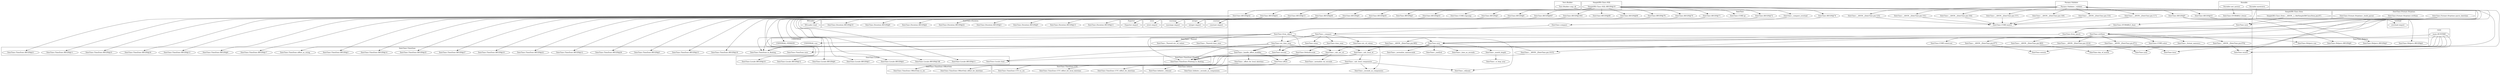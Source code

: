 digraph {
graph [overlap=false]
subgraph cluster_Storable {
	label="Storable";
	"Storable::net_mstore";
	"Storable::mretrieve";
}
subgraph cluster_warnings {
	label="warnings";
	"warnings::import";
}
subgraph cluster_SimpleDB_Class_Item {
	label="SimpleDB::Class::Item";
	"SimpleDB::Class::Item::__ANON__[../lib/SimpleDB/Class/Item.pm:87]";
}
subgraph cluster_XSLoader {
	label="XSLoader";
	"XSLoader::load";
}
subgraph cluster_DateTime_TimeZone_Floating {
	label="DateTime::TimeZone::Floating";
	"DateTime::TimeZone::Floating::is_floating";
}
subgraph cluster_Params_Validate {
	label="Params::Validate";
	"Params::Validate::_validate";
}
subgraph cluster_Test_Builder {
	label="Test::Builder";
	"Test::Builder::cmp_ok";
}
subgraph cluster_UNIVERSAL {
	label="UNIVERSAL";
	"UNIVERSAL::VERSION";
	"UNIVERSAL::can";
}
subgraph cluster_DateTime__Thawed {
	label="DateTime::_Thawed";
	"DateTime::_Thawed::time_zone";
	"DateTime::_Thawed::utc_rd_values";
}
subgraph cluster_strict {
	label="strict";
	"strict::import";
}
subgraph cluster_DateTime_TimeZone_UTC {
	label="DateTime::TimeZone::UTC";
	"DateTime::TimeZone::UTC::is_utc";
	"DateTime::TimeZone::UTC::offset_for_local_datetime";
	"DateTime::TimeZone::UTC::offset_for_datetime";
}
subgraph cluster_DateTime_Helpers {
	label="DateTime::Helpers";
	"DateTime::Helpers::can";
	"DateTime::Helpers::BEGIN@8";
	"DateTime::Helpers::BEGIN@3";
	"DateTime::Helpers::BEGIN@4";
}
subgraph cluster_constant {
	label="constant";
	"constant::import";
}
subgraph cluster_DateTime_Infinite {
	label="DateTime::Infinite";
	"DateTime::Infinite::_seconds_as_components";
	"DateTime::Infinite::_rd2ymd";
}
subgraph cluster_Exporter {
	label="Exporter";
	"Exporter::import";
}
subgraph cluster_DateTime {
	label="DateTime";
	"DateTime::__ANON__[DateTime.pm:1015]";
	"DateTime::BEGIN@40";
	"DateTime::strftime";
	"DateTime::CORE:subst";
	"DateTime::offset";
	"DateTime::__ANON__[DateTime.pm:149]";
	"DateTime::__ANON__[DateTime.pm:157]";
	"DateTime::_format_nanosecs";
	"DateTime::BEGIN@43";
	"DateTime::BEGIN@5";
	"DateTime::__ANON__[DateTime.pm:164]";
	"DateTime::_is_leap_year";
	"DateTime::BEGIN@45";
	"DateTime::BEGIN@6";
	"DateTime::minute";
	"DateTime::set_time_zone";
	"DateTime::day_of_month";
	"DateTime::_normalize_nanoseconds";
	"DateTime::__ANON__[DateTime.pm:977]";
	"DateTime::CORE:regcomp";
	"DateTime::from_object";
	"DateTime::BEGIN@1841";
	"DateTime::compare";
	"DateTime::_calc_local_components";
	"DateTime::__ANON__[DateTime.pm:141]";
	"DateTime::_ymd2rd";
	"DateTime::BEGIN@76";
	"DateTime::BEGIN@9";
	"DateTime::CORE:substcont";
	"DateTime::_offset_for_local_datetime";
	"DateTime::_compare";
	"DateTime::_calc_local_rd";
	"DateTime::year";
	"DateTime::__ANON__[DateTime.pm:965]";
	"DateTime::BEGIN@8";
	"DateTime::BEGIN@68";
	"DateTime::__ANON__[DateTime.pm:125]";
	"DateTime::BEGIN@53";
	"DateTime::_time_as_seconds";
	"DateTime::_rd2ymd";
	"DateTime::BEGIN@71";
	"DateTime::__ANON__[DateTime.pm:1014]";
	"DateTime::__ANON__[DateTime.pm:117]";
	"DateTime::CORE:qr";
	"DateTime::BEGIN@70";
	"DateTime::_seconds_as_components";
	"DateTime::__ANON__[DateTime.pm:133]";
	"DateTime::_calc_utc_rd";
	"DateTime::BEGIN@42";
	"DateTime::BEGIN@74";
	"DateTime::utc_rd_values";
	"DateTime::__ANON__[DateTime.pm:985]";
	"DateTime::DefaultLocale";
	"DateTime::BEGIN@80";
	"DateTime::BEGIN@72";
	"DateTime::clone";
	"DateTime::from_epoch";
	"DateTime::_month_length";
	"DateTime::BEGIN@3";
	"DateTime::now";
	"DateTime::_handle_offset_modifier";
	"DateTime::STORABLE_freeze";
	"DateTime::time_zone";
	"DateTime::hour";
	"DateTime::new";
	"DateTime::_normalize_tai_seconds";
	"DateTime::BEGIN@41";
	"DateTime::BEGIN@13";
	"DateTime::CORE:match";
	"DateTime::__ANON__[DateTime.pm:976]";
	"DateTime::STORABLE_thaw";
	"DateTime::_compare_overload";
	"DateTime::second";
	"DateTime::BEGIN@667";
	"DateTime::__ANON__[DateTime.pm:971]";
	"DateTime::month";
}
subgraph cluster_DateTime_Format_Strptime {
	label="DateTime::Format::Strptime";
	"DateTime::Format::Strptime::parse_datetime";
	"DateTime::Format::Strptime::strftime";
	"DateTime::Format::Strptime::_build_parser";
}
subgraph cluster_DateTime_TimeZone_OffsetOnly {
	label="DateTime::TimeZone::OffsetOnly";
	"DateTime::TimeZone::OffsetOnly::offset_for_datetime";
	"DateTime::TimeZone::OffsetOnly::is_utc";
}
subgraph cluster_DateTime_Locale {
	label="DateTime::Locale";
	"DateTime::Locale::BEGIN@3";
	"DateTime::Locale::BEGIN@4";
	"DateTime::Locale::BEGIN@148";
	"DateTime::Locale::BEGIN@11";
	"DateTime::Locale::BEGIN@10";
	"DateTime::Locale::load";
	"DateTime::Locale::BEGIN@12";
	"DateTime::Locale::BEGIN@6";
}
subgraph cluster_integer {
	label="integer";
	"integer::import";
}
subgraph cluster_SimpleDB_Class_SQL {
	label="SimpleDB::Class::SQL";
	"SimpleDB::Class::SQL::BEGIN@19";
}
subgraph cluster_overload {
	label="overload";
	"overload::import";
}
subgraph cluster_main {
	label="main";
	"main::RUNTIME";
}
subgraph cluster_DateTime_Duration {
	label="DateTime::Duration";
	"DateTime::Duration::BEGIN@11";
	"DateTime::Duration::BEGIN@13";
	"DateTime::Duration::BEGIN@9";
	"DateTime::Duration::BEGIN@3";
	"DateTime::Duration::BEGIN@22";
	"DateTime::Duration::BEGIN@4";
	"DateTime::Duration::BEGIN@8";
	"DateTime::Duration::BEGIN@10";
}
subgraph cluster_DateTime_TimeZone {
	label="DateTime::TimeZone";
	"DateTime::TimeZone::offset_as_string";
	"DateTime::TimeZone::BEGIN@21";
	"DateTime::TimeZone::BEGIN@11";
	"DateTime::TimeZone::BEGIN@23";
	"DateTime::TimeZone::BEGIN@24";
	"DateTime::TimeZone::BEGIN@13";
	"DateTime::TimeZone::BEGIN@6";
	"DateTime::TimeZone::is_floating";
	"DateTime::TimeZone::BEGIN@17";
	"DateTime::TimeZone::BEGIN@3";
	"DateTime::TimeZone::BEGIN@14";
	"DateTime::TimeZone::BEGIN@25";
	"DateTime::TimeZone::BEGIN@27";
	"DateTime::TimeZone::BEGIN@10";
	"DateTime::TimeZone::BEGIN@22";
	"DateTime::TimeZone::new";
	"DateTime::TimeZone::BEGIN@12";
	"DateTime::TimeZone::BEGIN@26";
	"DateTime::TimeZone::BEGIN@5";
	"DateTime::TimeZone::BEGIN@15";
	"DateTime::TimeZone::BEGIN@18";
}
"DateTime::Format::Strptime::strftime" -> "DateTime::strftime";
"DateTime::BEGIN@41" -> "DateTime::Locale::BEGIN@11";
"DateTime::BEGIN@42" -> "DateTime::TimeZone::BEGIN@11";
"Params::Validate::_validate" -> "DateTime::__ANON__[DateTime.pm:149]";
"DateTime::from_object" -> "DateTime::_Thawed::utc_rd_values";
"DateTime::strftime" -> "DateTime::_format_nanosecs";
"Params::Validate::_validate" -> "DateTime::__ANON__[DateTime.pm:157]";
"SimpleDB::Class::SQL::BEGIN@19" -> "DateTime::BEGIN@5";
"Params::Validate::_validate" -> "DateTime::__ANON__[DateTime.pm:164]";
"DateTime::_handle_offset_modifier" -> "DateTime::TimeZone::is_floating";
"DateTime::from_object" -> "DateTime::TimeZone::is_floating";
"DateTime::_compare" -> "DateTime::TimeZone::is_floating";
"DateTime::set_time_zone" -> "DateTime::TimeZone::is_floating";
"SimpleDB::Class::SQL::BEGIN@19" -> "DateTime::BEGIN@6";
"DateTime::BEGIN@42" -> "DateTime::TimeZone::BEGIN@27";
"DateTime::BEGIN@42" -> "DateTime::TimeZone::BEGIN@10";
"DateTime::from_object" -> "DateTime::set_time_zone";
"DateTime::_compare" -> "DateTime::set_time_zone";
"DateTime::BEGIN@8" -> "Exporter::import";
"DateTime::BEGIN@43" -> "Exporter::import";
"DateTime::BEGIN@45" -> "Exporter::import";
"DateTime::__ANON__[DateTime.pm:965]" -> "DateTime::day_of_month";
"main::RUNTIME" -> "DateTime::day_of_month";
"DateTime::new" -> "DateTime::_normalize_nanoseconds";
"SimpleDB::Class::SQL::BEGIN@19" -> "DateTime::CORE:regcomp";
"DateTime::STORABLE_thaw" -> "DateTime::from_object";
"SimpleDB::Class::SQL::BEGIN@19" -> "DateTime::BEGIN@1841";
"DateTime::_calc_local_rd" -> "DateTime::_calc_local_components";
"DateTime::BEGIN@41" -> "DateTime::Locale::BEGIN@3";
"DateTime::BEGIN@42" -> "DateTime::TimeZone::BEGIN@21";
"DateTime::BEGIN@9" -> "DateTime::Helpers::BEGIN@3";
"Params::Validate::_validate" -> "DateTime::__ANON__[DateTime.pm:141]";
"DateTime::new" -> "DateTime::_ymd2rd";
"DateTime::_calc_local_rd" -> "DateTime::TimeZone::UTC::is_utc";
"DateTime::_calc_utc_rd" -> "DateTime::TimeZone::UTC::is_utc";
"DateTime::BEGIN@42" -> "DateTime::TimeZone::BEGIN@23";
"SimpleDB::Class::SQL::BEGIN@19" -> "DateTime::BEGIN@76";
"SimpleDB::Class::SQL::BEGIN@19" -> "DateTime::BEGIN@9";
"DateTime::BEGIN@42" -> "DateTime::TimeZone::BEGIN@13";
"DateTime::BEGIN@42" -> "DateTime::TimeZone::BEGIN@17";
"DateTime::BEGIN@42" -> "DateTime::TimeZone::BEGIN@25";
"DateTime::compare" -> "DateTime::_compare";
"DateTime::offset" -> "DateTime::TimeZone::UTC::offset_for_datetime";
"SimpleDB::Class::SQL::BEGIN@19" -> "DateTime::_calc_local_rd";
"DateTime::new" -> "DateTime::_calc_local_rd";
"DateTime::set_time_zone" -> "DateTime::_calc_local_rd";
"DateTime::__ANON__[DateTime.pm:1014]" -> "DateTime::year";
"main::RUNTIME" -> "DateTime::year";
"DateTime::BEGIN@40" -> "DateTime::Duration::BEGIN@8";
"SimpleDB::Class::SQL::BEGIN@19" -> "DateTime::BEGIN@8";
"SimpleDB::Class::SQL::BEGIN@19" -> "DateTime::BEGIN@68";
"DateTime::BEGIN@40" -> "DateTime::Duration::BEGIN@11";
"DateTime::BEGIN@9" -> "DateTime::Helpers::BEGIN@8";
"DateTime::BEGIN@41" -> "DateTime::Locale::BEGIN@148";
"DateTime::new" -> "DateTime::_time_as_seconds";
"DateTime::_calc_local_components" -> "DateTime::_rd2ymd";
"DateTime::from_object" -> "DateTime::_rd2ymd";
"SimpleDB::Class::SQL::BEGIN@19" -> "DateTime::BEGIN@71";
"DateTime::strftime" -> "DateTime::__ANON__[DateTime.pm:1014]";
"DateTime::BEGIN@40" -> "DateTime::Duration::BEGIN@4";
"Params::Validate::_validate" -> "DateTime::__ANON__[DateTime.pm:117]";
"DateTime::BEGIN@42" -> "DateTime::TimeZone::BEGIN@3";
"DateTime::strftime" -> "DateTime::__ANON__[DateTime.pm:985]";
"DateTime::BEGIN@40" -> "DateTime::Duration::BEGIN@13";
"SimpleDB::Class::SQL::BEGIN@19" -> "DateTime::BEGIN@80";
"DateTime::_compare" -> "DateTime::clone";
"DateTime::new" -> "DateTime::_month_length";
"SimpleDB::Class::SQL::BEGIN@19" -> "DateTime::BEGIN@3";
"DateTime::new" -> "DateTime::_handle_offset_modifier";
"DateTime::set_time_zone" -> "DateTime::_handle_offset_modifier";
"DateTime::_compare" -> "DateTime::time_zone";
"DateTime::from_object" -> "DateTime::_Thawed::time_zone";
"DateTime::_calc_utc_rd" -> "DateTime::_normalize_tai_seconds";
"DateTime::BEGIN@13" -> "XSLoader::load";
"DateTime::__ANON__[DateTime.pm:117]" -> "DateTime::CORE:match";
"DateTime::__ANON__[DateTime.pm:133]" -> "DateTime::CORE:match";
"DateTime::__ANON__[DateTime.pm:164]" -> "DateTime::CORE:match";
"DateTime::__ANON__[DateTime.pm:141]" -> "DateTime::CORE:match";
"DateTime::__ANON__[DateTime.pm:149]" -> "DateTime::CORE:match";
"DateTime::__ANON__[DateTime.pm:157]" -> "DateTime::CORE:match";
"DateTime::__ANON__[DateTime.pm:125]" -> "DateTime::CORE:match";
"DateTime::_compare" -> "DateTime::Helpers::can";
"DateTime::strftime" -> "DateTime::__ANON__[DateTime.pm:976]";
"Storable::mretrieve" -> "DateTime::STORABLE_thaw";
"Test::Builder::cmp_ok" -> "DateTime::_compare_overload";
"DateTime::__ANON__[DateTime.pm:985]" -> "DateTime::second";
"DateTime::set_time_zone" -> "DateTime::second";
"main::RUNTIME" -> "DateTime::second";
"SimpleDB::Class::SQL::BEGIN@19" -> "DateTime::BEGIN@667";
"DateTime::BEGIN@40" -> "DateTime::Duration::BEGIN@22";
"DateTime::BEGIN@42" -> "DateTime::TimeZone::BEGIN@26";
"DateTime::_calc_local_components" -> "DateTime::Infinite::_rd2ymd";
"DateTime::Format::Strptime::parse_datetime" -> "DateTime::month";
"DateTime::__ANON__[DateTime.pm:976]" -> "DateTime::month";
"main::RUNTIME" -> "DateTime::month";
"DateTime::strftime" -> "DateTime::__ANON__[DateTime.pm:1015]";
"DateTime::__ANON__[DateTime.pm:1015]" -> "DateTime::TimeZone::offset_as_string";
"SimpleDB::Class::SQL::BEGIN@19" -> "DateTime::BEGIN@40";
"DateTime::strftime" -> "DateTime::CORE:subst";
"DateTime::__ANON__[DateTime.pm:1015]" -> "DateTime::offset";
"DateTime::_handle_offset_modifier" -> "DateTime::offset";
"SimpleDB::Class::SQL::BEGIN@19" -> "DateTime::BEGIN@43";
"DateTime::_month_length" -> "DateTime::_is_leap_year";
"SimpleDB::Class::SQL::BEGIN@19" -> "DateTime::BEGIN@45";
"DateTime::__ANON__[DateTime.pm:977]" -> "DateTime::minute";
"main::RUNTIME" -> "DateTime::minute";
"DateTime::BEGIN@40" -> "DateTime::Duration::BEGIN@3";
"DateTime::BEGIN@42" -> "DateTime::TimeZone::BEGIN@22";
"DateTime::BEGIN@42" -> "DateTime::TimeZone::BEGIN@5";
"DateTime::strftime" -> "DateTime::__ANON__[DateTime.pm:977]";
"DateTime::from_object" -> "UNIVERSAL::can";
"DateTime::BEGIN@42" -> "DateTime::TimeZone::BEGIN@18";
"DateTime::BEGIN@76" -> "constant::import";
"DateTime::BEGIN@68" -> "constant::import";
"DateTime::BEGIN@71" -> "constant::import";
"DateTime::BEGIN@70" -> "constant::import";
"DateTime::BEGIN@74" -> "constant::import";
"DateTime::BEGIN@72" -> "constant::import";
"DateTime::_compare_overload" -> "DateTime::compare";
"DateTime::BEGIN@41" -> "DateTime::Locale::BEGIN@10";
"DateTime::strftime" -> "DateTime::CORE:substcont";
"DateTime::BEGIN@42" -> "DateTime::TimeZone::BEGIN@24";
"DateTime::BEGIN@53" -> "overload::import";
"DateTime::BEGIN@40" -> "DateTime::Duration::BEGIN@10";
"DateTime::BEGIN@41" -> "DateTime::Locale::BEGIN@12";
"DateTime::_handle_offset_modifier" -> "DateTime::_offset_for_local_datetime";
"DateTime::BEGIN@42" -> "DateTime::TimeZone::BEGIN@14";
"DateTime::BEGIN@40" -> "DateTime::Duration::BEGIN@9";
"DateTime::BEGIN@6" -> "warnings::import";
"DateTime::BEGIN@42" -> "DateTime::TimeZone::BEGIN@12";
"DateTime::strftime" -> "DateTime::__ANON__[DateTime.pm:965]";
"DateTime::BEGIN@42" -> "DateTime::TimeZone::BEGIN@15";
"Params::Validate::_validate" -> "DateTime::__ANON__[DateTime.pm:125]";
"SimpleDB::Class::SQL::BEGIN@19" -> "DateTime::BEGIN@53";
"DateTime::offset" -> "DateTime::TimeZone::OffsetOnly::offset_for_datetime";
"SimpleDB::Class::SQL::BEGIN@19" -> "DateTime::CORE:qr";
"SimpleDB::Class::SQL::BEGIN@19" -> "DateTime::BEGIN@70";
"DateTime::_calc_local_components" -> "DateTime::_seconds_as_components";
"DateTime::from_object" -> "DateTime::_seconds_as_components";
"DateTime::_offset_for_local_datetime" -> "DateTime::TimeZone::UTC::offset_for_local_datetime";
"Params::Validate::_validate" -> "DateTime::__ANON__[DateTime.pm:133]";
"SimpleDB::Class::SQL::BEGIN@19" -> "DateTime::_calc_utc_rd";
"DateTime::new" -> "DateTime::_calc_utc_rd";
"DateTime::set_time_zone" -> "DateTime::_calc_utc_rd";
"SimpleDB::Class::SQL::BEGIN@19" -> "DateTime::BEGIN@42";
"DateTime::_calc_local_rd" -> "DateTime::TimeZone::OffsetOnly::is_utc";
"DateTime::_calc_utc_rd" -> "DateTime::TimeZone::OffsetOnly::is_utc";
"DateTime::new" -> "DateTime::TimeZone::new";
"DateTime::_calc_local_components" -> "DateTime::Infinite::_seconds_as_components";
"SimpleDB::Class::SQL::BEGIN@19" -> "DateTime::BEGIN@74";
"DateTime::_compare" -> "DateTime::utc_rd_values";
"DateTime::BEGIN@1841" -> "integer::import";
"DateTime::BEGIN@667" -> "integer::import";
"SimpleDB::Class::SQL::BEGIN@19" -> "DateTime::DefaultLocale";
"DateTime::new" -> "DateTime::DefaultLocale";
"SimpleDB::Class::SQL::BEGIN@19" -> "DateTime::BEGIN@72";
"DateTime::from_object" -> "Params::Validate::_validate";
"DateTime::from_epoch" -> "Params::Validate::_validate";
"DateTime::new" -> "Params::Validate::_validate";
"DateTime::now" -> "DateTime::from_epoch";
"DateTime::_calc_local_rd" -> "DateTime::TimeZone::Floating::is_floating";
"DateTime::_handle_offset_modifier" -> "DateTime::TimeZone::Floating::is_floating";
"DateTime::_calc_utc_rd" -> "DateTime::TimeZone::Floating::is_floating";
"DateTime::_compare" -> "DateTime::TimeZone::Floating::is_floating";
"DateTime::set_time_zone" -> "DateTime::TimeZone::Floating::is_floating";
"DateTime::Format::Strptime::_build_parser" -> "DateTime::now";
"SimpleDB::Class::Item::__ANON__[../lib/SimpleDB/Class/Item.pm:87]" -> "DateTime::now";
"Storable::net_mstore" -> "DateTime::STORABLE_freeze";
"DateTime::Format::Strptime::parse_datetime" -> "DateTime::new";
"DateTime::from_object" -> "DateTime::new";
"DateTime::from_epoch" -> "DateTime::new";
"main::RUNTIME" -> "DateTime::new";
"DateTime::__ANON__[DateTime.pm:971]" -> "DateTime::hour";
"main::RUNTIME" -> "DateTime::hour";
"DateTime::BEGIN@41" -> "DateTime::Locale::BEGIN@6";
"DateTime::BEGIN@42" -> "DateTime::TimeZone::BEGIN@6";
"SimpleDB::Class::SQL::BEGIN@19" -> "DateTime::BEGIN@13";
"SimpleDB::Class::SQL::BEGIN@19" -> "DateTime::BEGIN@41";
"DateTime::BEGIN@41" -> "DateTime::Locale::BEGIN@4";
"DateTime::BEGIN@9" -> "DateTime::Helpers::BEGIN@4";
"DateTime::DefaultLocale" -> "DateTime::Locale::load";
"DateTime::new" -> "DateTime::Locale::load";
"DateTime::BEGIN@41" -> "UNIVERSAL::VERSION";
"DateTime::BEGIN@42" -> "UNIVERSAL::VERSION";
"DateTime::BEGIN@5" -> "strict::import";
"DateTime::strftime" -> "DateTime::__ANON__[DateTime.pm:971]";
}
